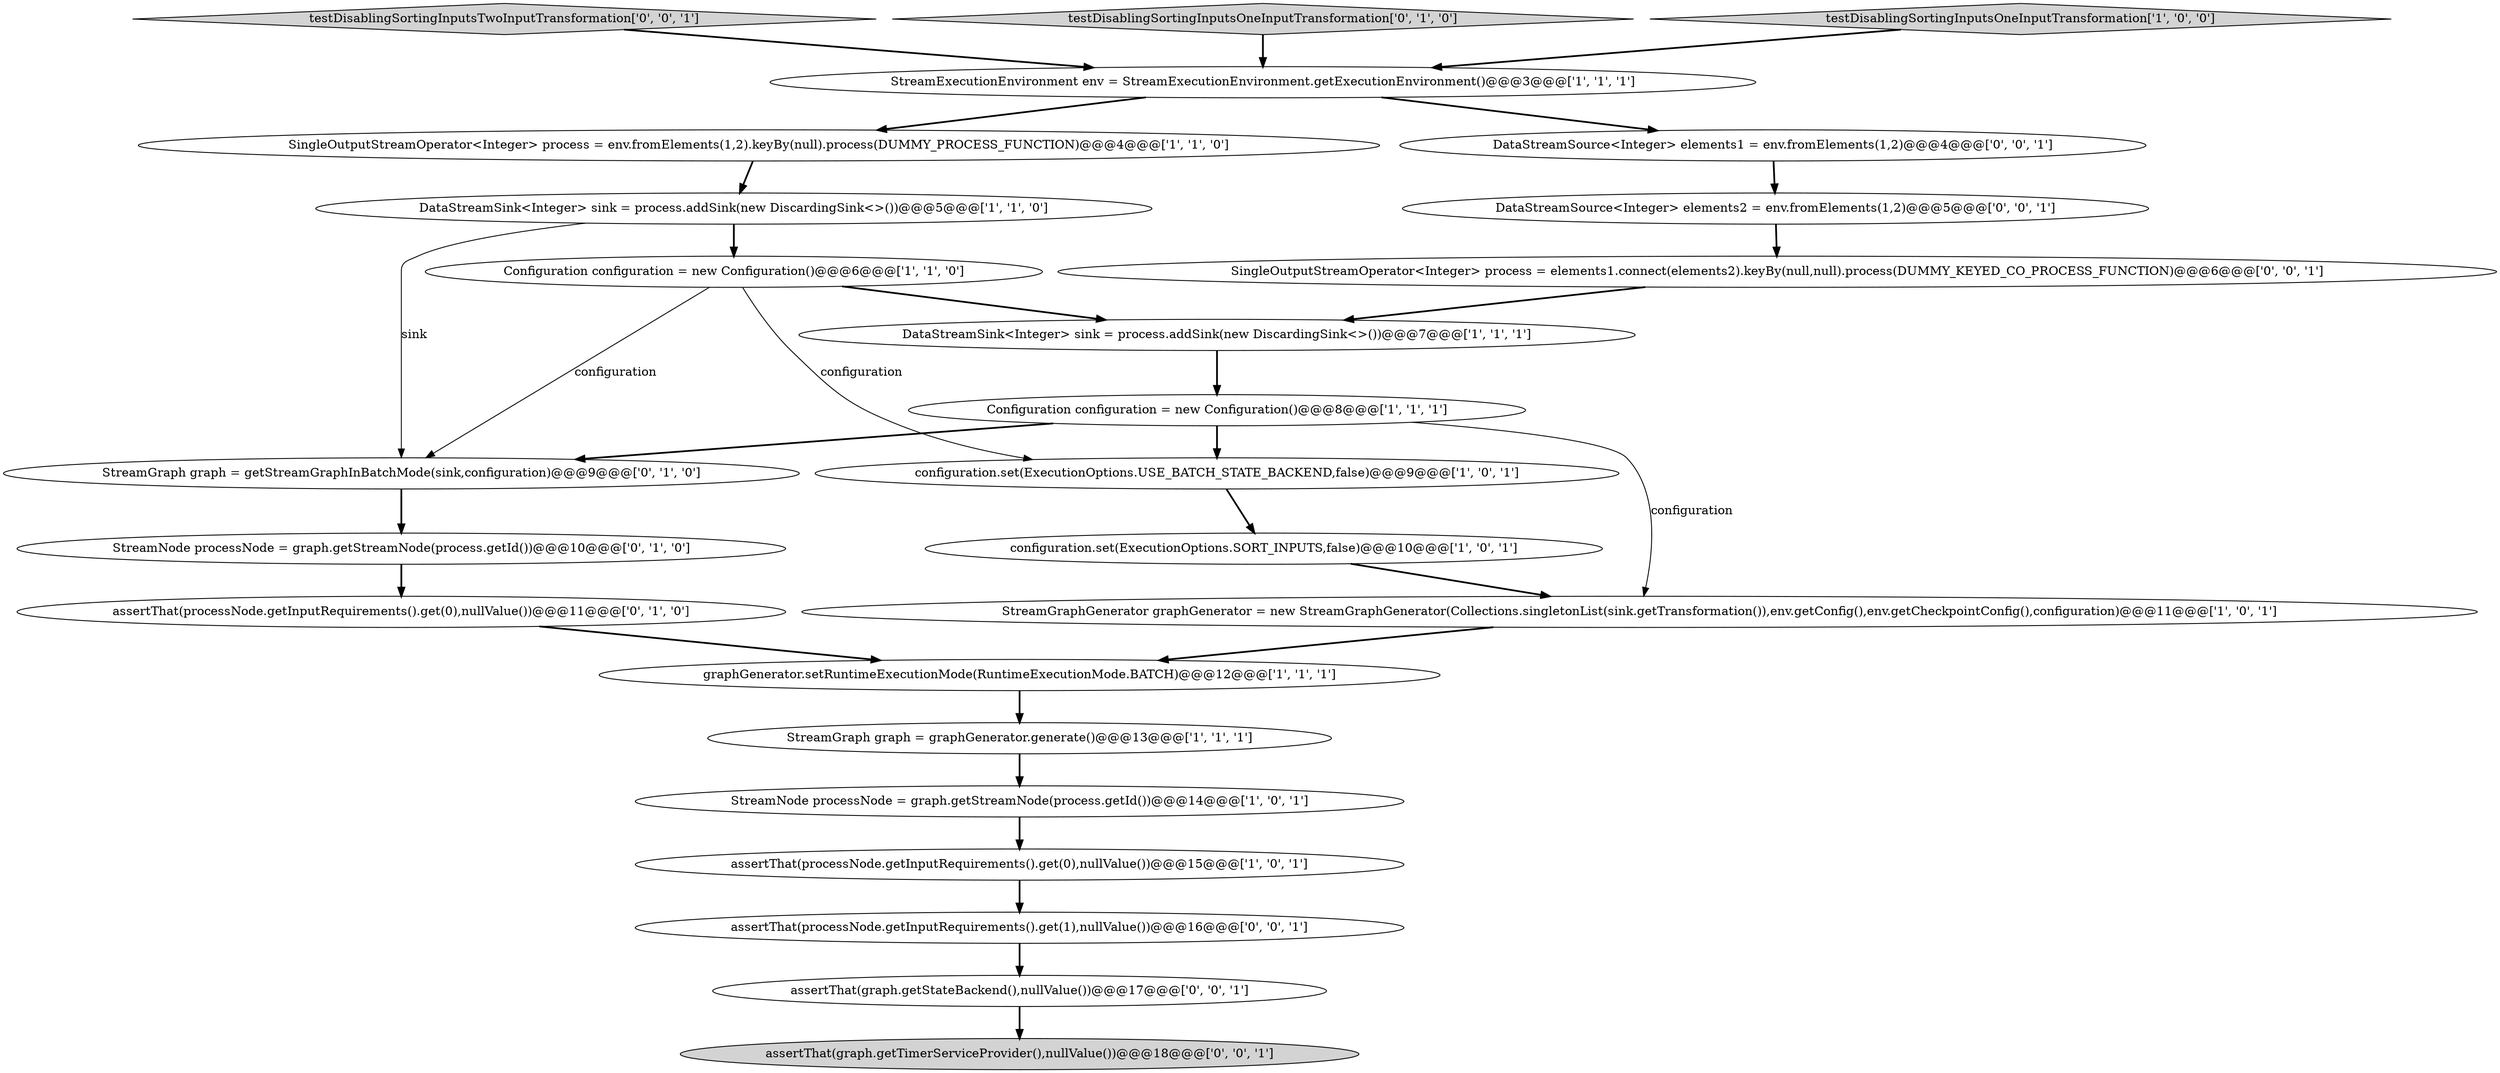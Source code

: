 digraph {
6 [style = filled, label = "SingleOutputStreamOperator<Integer> process = env.fromElements(1,2).keyBy(null).process(DUMMY_PROCESS_FUNCTION)@@@4@@@['1', '1', '0']", fillcolor = white, shape = ellipse image = "AAA0AAABBB1BBB"];
8 [style = filled, label = "Configuration configuration = new Configuration()@@@6@@@['1', '1', '0']", fillcolor = white, shape = ellipse image = "AAA0AAABBB1BBB"];
13 [style = filled, label = "StreamGraphGenerator graphGenerator = new StreamGraphGenerator(Collections.singletonList(sink.getTransformation()),env.getConfig(),env.getCheckpointConfig(),configuration)@@@11@@@['1', '0', '1']", fillcolor = white, shape = ellipse image = "AAA0AAABBB1BBB"];
0 [style = filled, label = "configuration.set(ExecutionOptions.SORT_INPUTS,false)@@@10@@@['1', '0', '1']", fillcolor = white, shape = ellipse image = "AAA0AAABBB1BBB"];
12 [style = filled, label = "StreamExecutionEnvironment env = StreamExecutionEnvironment.getExecutionEnvironment()@@@3@@@['1', '1', '1']", fillcolor = white, shape = ellipse image = "AAA0AAABBB1BBB"];
18 [style = filled, label = "SingleOutputStreamOperator<Integer> process = elements1.connect(elements2).keyBy(null,null).process(DUMMY_KEYED_CO_PROCESS_FUNCTION)@@@6@@@['0', '0', '1']", fillcolor = white, shape = ellipse image = "AAA0AAABBB3BBB"];
21 [style = filled, label = "assertThat(graph.getTimerServiceProvider(),nullValue())@@@18@@@['0', '0', '1']", fillcolor = lightgray, shape = ellipse image = "AAA0AAABBB3BBB"];
15 [style = filled, label = "StreamGraph graph = getStreamGraphInBatchMode(sink,configuration)@@@9@@@['0', '1', '0']", fillcolor = white, shape = ellipse image = "AAA0AAABBB2BBB"];
2 [style = filled, label = "Configuration configuration = new Configuration()@@@8@@@['1', '1', '1']", fillcolor = white, shape = ellipse image = "AAA0AAABBB1BBB"];
20 [style = filled, label = "testDisablingSortingInputsTwoInputTransformation['0', '0', '1']", fillcolor = lightgray, shape = diamond image = "AAA0AAABBB3BBB"];
5 [style = filled, label = "assertThat(processNode.getInputRequirements().get(0),nullValue())@@@15@@@['1', '0', '1']", fillcolor = white, shape = ellipse image = "AAA0AAABBB1BBB"];
24 [style = filled, label = "DataStreamSource<Integer> elements2 = env.fromElements(1,2)@@@5@@@['0', '0', '1']", fillcolor = white, shape = ellipse image = "AAA0AAABBB3BBB"];
9 [style = filled, label = "configuration.set(ExecutionOptions.USE_BATCH_STATE_BACKEND,false)@@@9@@@['1', '0', '1']", fillcolor = white, shape = ellipse image = "AAA0AAABBB1BBB"];
7 [style = filled, label = "StreamGraph graph = graphGenerator.generate()@@@13@@@['1', '1', '1']", fillcolor = white, shape = ellipse image = "AAA0AAABBB1BBB"];
14 [style = filled, label = "StreamNode processNode = graph.getStreamNode(process.getId())@@@10@@@['0', '1', '0']", fillcolor = white, shape = ellipse image = "AAA0AAABBB2BBB"];
17 [style = filled, label = "assertThat(processNode.getInputRequirements().get(0),nullValue())@@@11@@@['0', '1', '0']", fillcolor = white, shape = ellipse image = "AAA0AAABBB2BBB"];
1 [style = filled, label = "graphGenerator.setRuntimeExecutionMode(RuntimeExecutionMode.BATCH)@@@12@@@['1', '1', '1']", fillcolor = white, shape = ellipse image = "AAA0AAABBB1BBB"];
22 [style = filled, label = "DataStreamSource<Integer> elements1 = env.fromElements(1,2)@@@4@@@['0', '0', '1']", fillcolor = white, shape = ellipse image = "AAA0AAABBB3BBB"];
4 [style = filled, label = "DataStreamSink<Integer> sink = process.addSink(new DiscardingSink<>())@@@7@@@['1', '1', '1']", fillcolor = white, shape = ellipse image = "AAA0AAABBB1BBB"];
19 [style = filled, label = "assertThat(processNode.getInputRequirements().get(1),nullValue())@@@16@@@['0', '0', '1']", fillcolor = white, shape = ellipse image = "AAA0AAABBB3BBB"];
16 [style = filled, label = "testDisablingSortingInputsOneInputTransformation['0', '1', '0']", fillcolor = lightgray, shape = diamond image = "AAA0AAABBB2BBB"];
3 [style = filled, label = "StreamNode processNode = graph.getStreamNode(process.getId())@@@14@@@['1', '0', '1']", fillcolor = white, shape = ellipse image = "AAA0AAABBB1BBB"];
10 [style = filled, label = "testDisablingSortingInputsOneInputTransformation['1', '0', '0']", fillcolor = lightgray, shape = diamond image = "AAA0AAABBB1BBB"];
11 [style = filled, label = "DataStreamSink<Integer> sink = process.addSink(new DiscardingSink<>())@@@5@@@['1', '1', '0']", fillcolor = white, shape = ellipse image = "AAA0AAABBB1BBB"];
23 [style = filled, label = "assertThat(graph.getStateBackend(),nullValue())@@@17@@@['0', '0', '1']", fillcolor = white, shape = ellipse image = "AAA0AAABBB3BBB"];
9->0 [style = bold, label=""];
0->13 [style = bold, label=""];
15->14 [style = bold, label=""];
17->1 [style = bold, label=""];
14->17 [style = bold, label=""];
4->2 [style = bold, label=""];
2->9 [style = bold, label=""];
12->6 [style = bold, label=""];
24->18 [style = bold, label=""];
1->7 [style = bold, label=""];
2->13 [style = solid, label="configuration"];
7->3 [style = bold, label=""];
13->1 [style = bold, label=""];
5->19 [style = bold, label=""];
3->5 [style = bold, label=""];
18->4 [style = bold, label=""];
23->21 [style = bold, label=""];
10->12 [style = bold, label=""];
19->23 [style = bold, label=""];
6->11 [style = bold, label=""];
8->15 [style = solid, label="configuration"];
2->15 [style = bold, label=""];
20->12 [style = bold, label=""];
11->8 [style = bold, label=""];
22->24 [style = bold, label=""];
8->4 [style = bold, label=""];
8->9 [style = solid, label="configuration"];
16->12 [style = bold, label=""];
12->22 [style = bold, label=""];
11->15 [style = solid, label="sink"];
}
